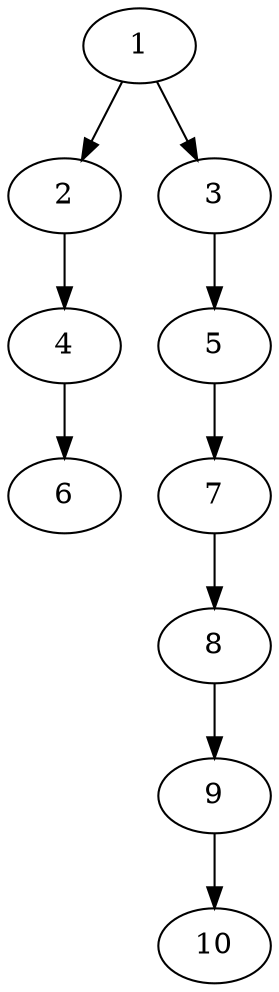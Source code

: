 // DAG (tier=1-easy, mode=data, n=10, ccr=0.335, fat=0.414, density=0.367, regular=0.760, jump=0.077, mindata=1048576, maxdata=8388608)
// DAG automatically generated by daggen at Sun Aug 24 16:33:33 2025
// /home/ermia/Project/Environments/daggen/bin/daggen --dot --ccr 0.335 --fat 0.414 --regular 0.760 --density 0.367 --jump 0.077 --mindata 1048576 --maxdata 8388608 -n 10 
digraph G {
  1 [size="1827270296629362", alpha="0.13", expect_size="913635148314681"]
  1 -> 2 [size ="64504444485632"]
  1 -> 3 [size ="64504444485632"]
  2 [size="1111407276849033344", alpha="0.12", expect_size="555703638424516672"]
  2 -> 4 [size ="394419337428992"]
  3 [size="378267627943972", alpha="0.04", expect_size="189133813971986"]
  3 -> 5 [size ="30060148948992"]
  4 [size="511316565080501952", alpha="0.10", expect_size="255658282540250976"]
  4 -> 6 [size ="552144629399552"]
  5 [size="40661238876495376", alpha="0.00", expect_size="20330619438247688"]
  5 -> 7 [size ="26221312212992"]
  6 [size="776083194304120", alpha="0.09", expect_size="388041597152060"]
  7 [size="3251631533000660", alpha="0.01", expect_size="1625815766500330"]
  7 -> 8 [size ="82129849417728"]
  8 [size="316621068202655350784", alpha="0.01", expect_size="158310534101327675392"]
  8 -> 9 [size ="371634930188288"]
  9 [size="16529702287625214", alpha="0.10", expect_size="8264851143812607"]
  9 -> 10 [size ="288159766151168"]
  10 [size="380904064507902427136", alpha="0.19", expect_size="190452032253951213568"]
}